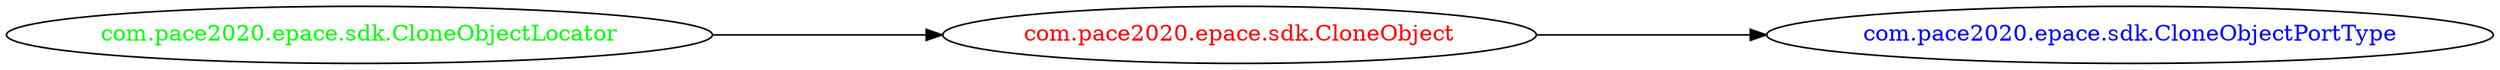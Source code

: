 digraph dependencyGraph {
 concentrate=true;
 ranksep="2.0";
 rankdir="LR"; 
 splines="ortho";
"com.pace2020.epace.sdk.CloneObject" [fontcolor="red"];
"com.pace2020.epace.sdk.CloneObjectPortType" [ fontcolor="blue" ];
"com.pace2020.epace.sdk.CloneObject"->"com.pace2020.epace.sdk.CloneObjectPortType";
"com.pace2020.epace.sdk.CloneObjectLocator" [ fontcolor="green" ];
"com.pace2020.epace.sdk.CloneObjectLocator"->"com.pace2020.epace.sdk.CloneObject";
}